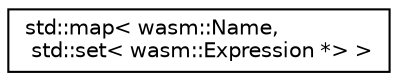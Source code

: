 digraph "Graphical Class Hierarchy"
{
  edge [fontname="Helvetica",fontsize="10",labelfontname="Helvetica",labelfontsize="10"];
  node [fontname="Helvetica",fontsize="10",shape=record];
  rankdir="LR";
  Node0 [label="std::map\< wasm::Name,\l std::set\< wasm::Expression *\> \>",height=0.2,width=0.4,color="black", fillcolor="white", style="filled",URL="$classstd_1_1map.html"];
}
